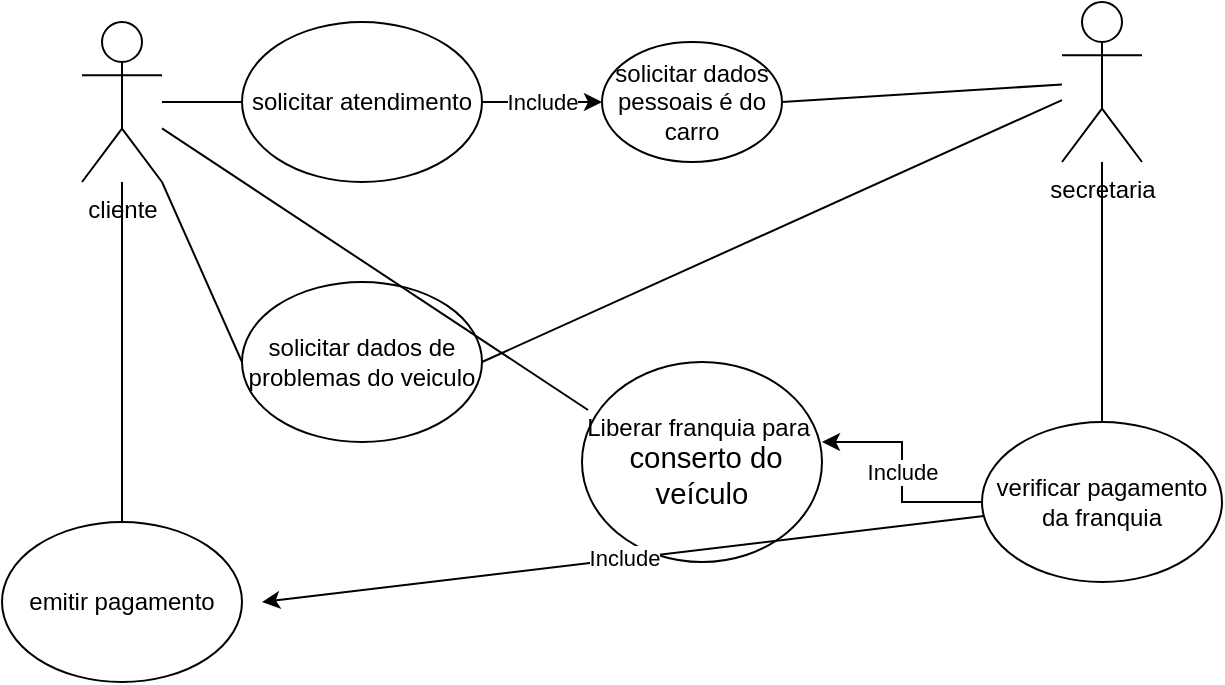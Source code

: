 <mxfile version="15.7.2" type="github">
  <diagram id="kiQjJAG6pEVS9-odId9V" name="Page-1">
    <mxGraphModel dx="1102" dy="614" grid="1" gridSize="10" guides="1" tooltips="1" connect="1" arrows="1" fold="1" page="1" pageScale="1" pageWidth="827" pageHeight="1169" math="0" shadow="0">
      <root>
        <mxCell id="0" />
        <mxCell id="1" parent="0" />
        <mxCell id="bCjSRFNpNeuKd274y7FQ-1" value="cliente" style="shape=umlActor;verticalLabelPosition=bottom;verticalAlign=top;html=1;outlineConnect=0;" parent="1" vertex="1">
          <mxGeometry x="90" y="120" width="40" height="80" as="geometry" />
        </mxCell>
        <mxCell id="HUb8j7WPSRjzAgTNnOj2-21" value="&lt;font style=&quot;vertical-align: inherit&quot;&gt;&lt;font style=&quot;vertical-align: inherit&quot;&gt;Include&lt;/font&gt;&lt;/font&gt;" style="edgeStyle=orthogonalEdgeStyle;rounded=0;orthogonalLoop=1;jettySize=auto;html=1;entryX=0;entryY=0.5;entryDx=0;entryDy=0;" edge="1" parent="1" source="bCjSRFNpNeuKd274y7FQ-2" target="HUb8j7WPSRjzAgTNnOj2-12">
          <mxGeometry relative="1" as="geometry" />
        </mxCell>
        <mxCell id="bCjSRFNpNeuKd274y7FQ-2" value="solicitar atendimento" style="ellipse;whiteSpace=wrap;html=1;" parent="1" vertex="1">
          <mxGeometry x="170" y="120" width="120" height="80" as="geometry" />
        </mxCell>
        <mxCell id="bCjSRFNpNeuKd274y7FQ-3" value="" style="endArrow=none;html=1;rounded=0;entryX=0;entryY=0.5;entryDx=0;entryDy=0;" parent="1" source="bCjSRFNpNeuKd274y7FQ-1" target="bCjSRFNpNeuKd274y7FQ-2" edge="1">
          <mxGeometry width="50" height="50" relative="1" as="geometry">
            <mxPoint x="140" y="195" as="sourcePoint" />
            <mxPoint x="190" y="145" as="targetPoint" />
          </mxGeometry>
        </mxCell>
        <mxCell id="bCjSRFNpNeuKd274y7FQ-4" value="secretaria" style="shape=umlActor;verticalLabelPosition=bottom;verticalAlign=top;html=1;outlineConnect=0;" parent="1" vertex="1">
          <mxGeometry x="580" y="110" width="40" height="80" as="geometry" />
        </mxCell>
        <mxCell id="HUb8j7WPSRjzAgTNnOj2-2" value="&lt;font style=&quot;vertical-align: inherit&quot;&gt;&lt;font style=&quot;vertical-align: inherit&quot;&gt;solicitar dados de problemas do veiculo&lt;/font&gt;&lt;/font&gt;" style="ellipse;whiteSpace=wrap;html=1;" vertex="1" parent="1">
          <mxGeometry x="170" y="250" width="120" height="80" as="geometry" />
        </mxCell>
        <mxCell id="HUb8j7WPSRjzAgTNnOj2-3" value="" style="endArrow=none;html=1;rounded=0;entryX=0;entryY=0.5;entryDx=0;entryDy=0;exitX=1;exitY=1;exitDx=0;exitDy=0;exitPerimeter=0;" edge="1" parent="1" source="bCjSRFNpNeuKd274y7FQ-1" target="HUb8j7WPSRjzAgTNnOj2-2">
          <mxGeometry width="50" height="50" relative="1" as="geometry">
            <mxPoint x="320" y="170" as="sourcePoint" />
            <mxPoint x="370" y="120" as="targetPoint" />
          </mxGeometry>
        </mxCell>
        <mxCell id="HUb8j7WPSRjzAgTNnOj2-4" value="" style="endArrow=none;html=1;rounded=0;exitX=1;exitY=0.5;exitDx=0;exitDy=0;" edge="1" parent="1" source="HUb8j7WPSRjzAgTNnOj2-2" target="bCjSRFNpNeuKd274y7FQ-4">
          <mxGeometry width="50" height="50" relative="1" as="geometry">
            <mxPoint x="510" y="200" as="sourcePoint" />
            <mxPoint x="560" y="150" as="targetPoint" />
          </mxGeometry>
        </mxCell>
        <mxCell id="HUb8j7WPSRjzAgTNnOj2-12" value="&lt;font style=&quot;vertical-align: inherit&quot;&gt;&lt;font style=&quot;vertical-align: inherit&quot;&gt;solicitar dados pessoais é do carro&lt;/font&gt;&lt;/font&gt;" style="ellipse;whiteSpace=wrap;html=1;" vertex="1" parent="1">
          <mxGeometry x="350" y="130" width="90" height="60" as="geometry" />
        </mxCell>
        <mxCell id="HUb8j7WPSRjzAgTNnOj2-14" value="" style="endArrow=none;html=1;rounded=0;exitX=1;exitY=0.5;exitDx=0;exitDy=0;" edge="1" parent="1" source="HUb8j7WPSRjzAgTNnOj2-12" target="bCjSRFNpNeuKd274y7FQ-4">
          <mxGeometry width="50" height="50" relative="1" as="geometry">
            <mxPoint x="460" y="190" as="sourcePoint" />
            <mxPoint x="510" y="140" as="targetPoint" />
          </mxGeometry>
        </mxCell>
        <mxCell id="HUb8j7WPSRjzAgTNnOj2-19" value="&lt;font style=&quot;vertical-align: inherit&quot;&gt;&lt;font style=&quot;vertical-align: inherit&quot;&gt;Include&lt;/font&gt;&lt;/font&gt;" style="edgeStyle=orthogonalEdgeStyle;rounded=0;orthogonalLoop=1;jettySize=auto;html=1;entryX=1;entryY=0.4;entryDx=0;entryDy=0;entryPerimeter=0;" edge="1" parent="1" source="HUb8j7WPSRjzAgTNnOj2-16" target="HUb8j7WPSRjzAgTNnOj2-18">
          <mxGeometry relative="1" as="geometry" />
        </mxCell>
        <mxCell id="HUb8j7WPSRjzAgTNnOj2-16" value="&lt;font style=&quot;vertical-align: inherit&quot;&gt;&lt;font style=&quot;vertical-align: inherit&quot;&gt;verificar pagamento da franquia&lt;/font&gt;&lt;/font&gt;" style="ellipse;whiteSpace=wrap;html=1;" vertex="1" parent="1">
          <mxGeometry x="540" y="320" width="120" height="80" as="geometry" />
        </mxCell>
        <mxCell id="HUb8j7WPSRjzAgTNnOj2-17" value="" style="endArrow=none;html=1;rounded=0;exitX=0.5;exitY=0;exitDx=0;exitDy=0;" edge="1" parent="1" source="HUb8j7WPSRjzAgTNnOj2-16" target="bCjSRFNpNeuKd274y7FQ-4">
          <mxGeometry width="50" height="50" relative="1" as="geometry">
            <mxPoint x="560" y="290" as="sourcePoint" />
            <mxPoint x="610" y="240" as="targetPoint" />
          </mxGeometry>
        </mxCell>
        <mxCell id="HUb8j7WPSRjzAgTNnOj2-18" value="&lt;font style=&quot;vertical-align: inherit&quot;&gt;&lt;font style=&quot;vertical-align: inherit&quot;&gt;&lt;font style=&quot;vertical-align: inherit&quot;&gt;&lt;font style=&quot;vertical-align: inherit&quot;&gt;Liberar franquia para&amp;nbsp; &lt;/font&gt;&lt;/font&gt;&lt;/font&gt;&lt;/font&gt;&lt;span style=&quot;font-family: &amp;#34;calibri&amp;#34; , &amp;#34;calibri_embeddedfont&amp;#34; , &amp;#34;calibri_msfontservice&amp;#34; , sans-serif ; font-size: 14.667px ; text-align: left ; background-color: rgb(255 , 255 , 255)&quot;&gt;&lt;font style=&quot;vertical-align: inherit&quot;&gt;&lt;font style=&quot;vertical-align: inherit&quot;&gt;&lt;font style=&quot;vertical-align: inherit&quot;&gt;&lt;font style=&quot;vertical-align: inherit&quot;&gt;&amp;nbsp;conserto do veículo&lt;/font&gt;&lt;/font&gt;&lt;/font&gt;&lt;/font&gt;&lt;/span&gt;" style="ellipse;whiteSpace=wrap;html=1;" vertex="1" parent="1">
          <mxGeometry x="340" y="290" width="120" height="100" as="geometry" />
        </mxCell>
        <mxCell id="HUb8j7WPSRjzAgTNnOj2-20" value="" style="endArrow=none;html=1;rounded=0;entryX=0.025;entryY=0.24;entryDx=0;entryDy=0;entryPerimeter=0;" edge="1" parent="1" source="bCjSRFNpNeuKd274y7FQ-1" target="HUb8j7WPSRjzAgTNnOj2-18">
          <mxGeometry width="50" height="50" relative="1" as="geometry">
            <mxPoint x="170" y="270" as="sourcePoint" />
            <mxPoint x="220" y="220" as="targetPoint" />
          </mxGeometry>
        </mxCell>
        <mxCell id="HUb8j7WPSRjzAgTNnOj2-22" value="&lt;font style=&quot;vertical-align: inherit&quot;&gt;&lt;font style=&quot;vertical-align: inherit&quot;&gt;emitir pagamento&lt;/font&gt;&lt;/font&gt;" style="ellipse;whiteSpace=wrap;html=1;" vertex="1" parent="1">
          <mxGeometry x="50" y="370" width="120" height="80" as="geometry" />
        </mxCell>
        <mxCell id="HUb8j7WPSRjzAgTNnOj2-23" value="" style="endArrow=none;html=1;rounded=0;exitX=0.5;exitY=0;exitDx=0;exitDy=0;" edge="1" parent="1" source="HUb8j7WPSRjzAgTNnOj2-22" target="bCjSRFNpNeuKd274y7FQ-1">
          <mxGeometry width="50" height="50" relative="1" as="geometry">
            <mxPoint x="80" y="310" as="sourcePoint" />
            <mxPoint x="130" y="260" as="targetPoint" />
          </mxGeometry>
        </mxCell>
        <mxCell id="HUb8j7WPSRjzAgTNnOj2-25" value="&lt;font style=&quot;vertical-align: inherit&quot;&gt;&lt;font style=&quot;vertical-align: inherit&quot;&gt;Include&lt;/font&gt;&lt;/font&gt;" style="endArrow=classic;html=1;rounded=0;" edge="1" parent="1" source="HUb8j7WPSRjzAgTNnOj2-16">
          <mxGeometry width="50" height="50" relative="1" as="geometry">
            <mxPoint x="220" y="440" as="sourcePoint" />
            <mxPoint x="180" y="410" as="targetPoint" />
          </mxGeometry>
        </mxCell>
      </root>
    </mxGraphModel>
  </diagram>
</mxfile>
